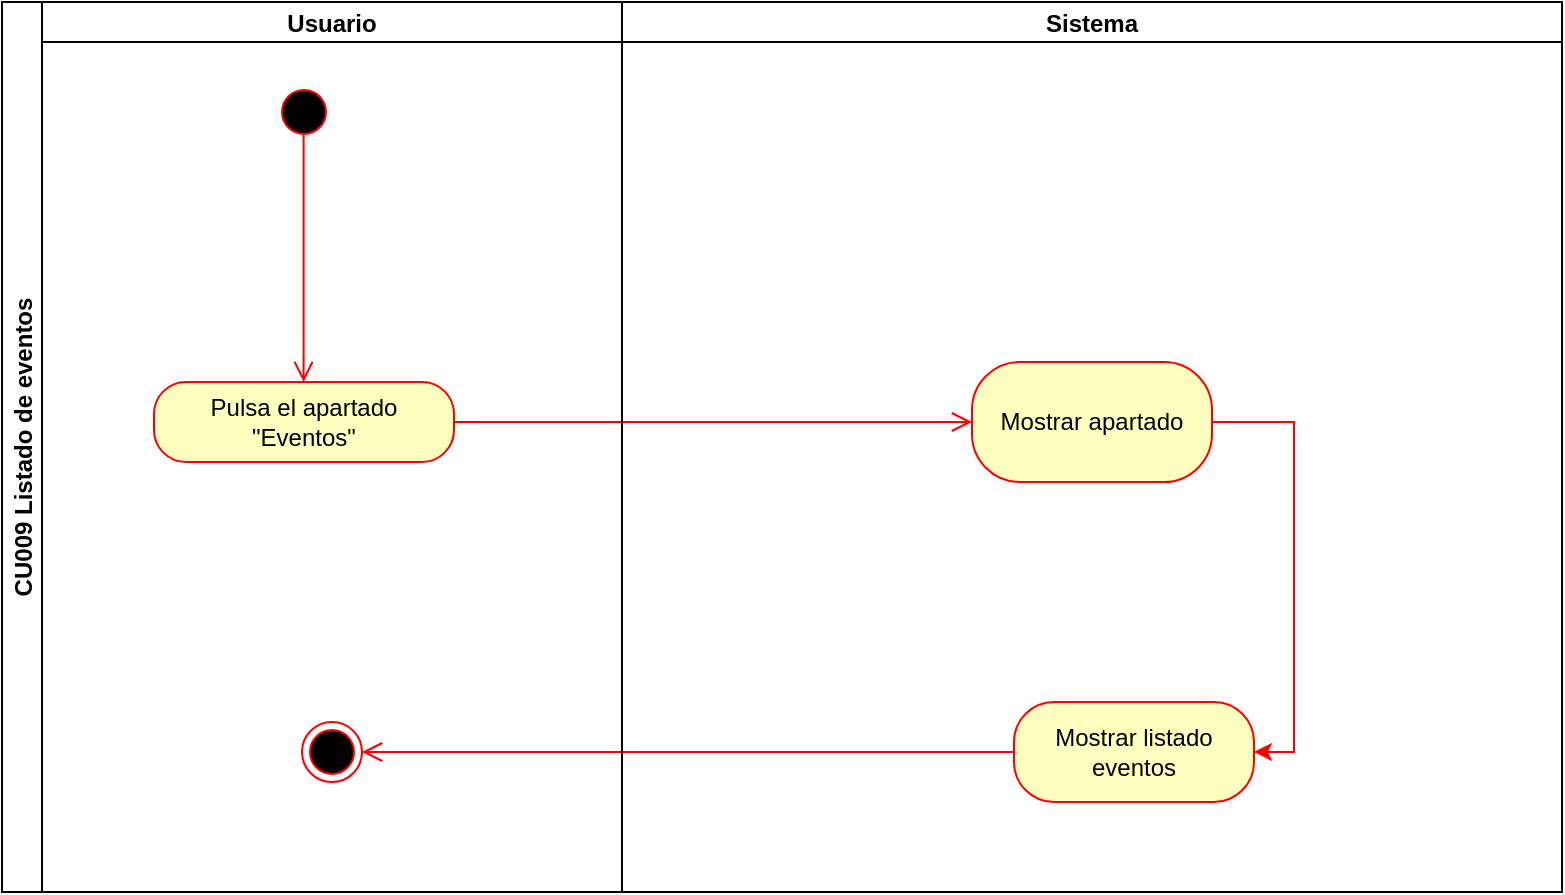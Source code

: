 <mxfile version="27.1.6">
  <diagram name="Página-1" id="NCMWjbvPReTygnXJZkeF">
    <mxGraphModel grid="1" page="1" gridSize="10" guides="1" tooltips="1" connect="1" arrows="1" fold="1" pageScale="1" pageWidth="827" pageHeight="1169" math="0" shadow="0">
      <root>
        <mxCell id="0" />
        <mxCell id="1" parent="0" />
        <mxCell id="Os0LBhJ-KNS1Nbwb58jq-2" value="CU009 Listado de eventos" style="swimlane;childLayout=stackLayout;resizeParent=1;resizeParentMax=0;startSize=20;horizontal=0;horizontalStack=1;" vertex="1" parent="1">
          <mxGeometry x="24" y="140" width="780" height="445" as="geometry">
            <mxRectangle x="200" y="80" width="40" height="50" as="alternateBounds" />
          </mxGeometry>
        </mxCell>
        <mxCell id="Os0LBhJ-KNS1Nbwb58jq-3" value="" style="edgeStyle=orthogonalEdgeStyle;html=1;verticalAlign=bottom;endArrow=open;endSize=8;strokeColor=#ff0000;rounded=0;entryX=0;entryY=0.5;entryDx=0;entryDy=0;" edge="1" parent="Os0LBhJ-KNS1Nbwb58jq-2" source="Os0LBhJ-KNS1Nbwb58jq-8" target="Os0LBhJ-KNS1Nbwb58jq-17">
          <mxGeometry relative="1" as="geometry">
            <mxPoint x="80" y="100" as="targetPoint" />
          </mxGeometry>
        </mxCell>
        <mxCell id="Os0LBhJ-KNS1Nbwb58jq-31" value="" style="edgeStyle=orthogonalEdgeStyle;html=1;verticalAlign=bottom;endArrow=open;endSize=8;strokeColor=#ff0000;rounded=0;entryX=1;entryY=0.5;entryDx=0;entryDy=0;exitX=0;exitY=0.5;exitDx=0;exitDy=0;" edge="1" parent="Os0LBhJ-KNS1Nbwb58jq-2" source="Os0LBhJ-KNS1Nbwb58jq-22" target="Os0LBhJ-KNS1Nbwb58jq-29">
          <mxGeometry relative="1" as="geometry">
            <mxPoint x="461" y="420" as="targetPoint" />
            <mxPoint x="461" y="360" as="sourcePoint" />
          </mxGeometry>
        </mxCell>
        <mxCell id="Os0LBhJ-KNS1Nbwb58jq-5" value="Usuario" style="swimlane;startSize=20;" vertex="1" parent="Os0LBhJ-KNS1Nbwb58jq-2">
          <mxGeometry x="20" width="290" height="445" as="geometry" />
        </mxCell>
        <mxCell id="Os0LBhJ-KNS1Nbwb58jq-8" value="Pulsa el apartado &quot;Eventos&quot;" style="rounded=1;whiteSpace=wrap;html=1;arcSize=40;fontColor=#000000;fillColor=#ffffc0;strokeColor=#ff0000;" vertex="1" parent="Os0LBhJ-KNS1Nbwb58jq-5">
          <mxGeometry x="56" y="190" width="150" height="40" as="geometry" />
        </mxCell>
        <mxCell id="Os0LBhJ-KNS1Nbwb58jq-9" value="" style="edgeStyle=orthogonalEdgeStyle;html=1;verticalAlign=bottom;endArrow=open;endSize=8;strokeColor=#ff0000;rounded=0;" edge="1" parent="Os0LBhJ-KNS1Nbwb58jq-5">
          <mxGeometry relative="1" as="geometry">
            <mxPoint x="130.8" y="190" as="targetPoint" />
            <mxPoint x="130.8" y="65" as="sourcePoint" />
            <Array as="points">
              <mxPoint x="130.8" y="65" />
            </Array>
          </mxGeometry>
        </mxCell>
        <mxCell id="Os0LBhJ-KNS1Nbwb58jq-29" value="" style="ellipse;html=1;shape=endState;fillColor=#000000;strokeColor=#ff0000;" vertex="1" parent="Os0LBhJ-KNS1Nbwb58jq-5">
          <mxGeometry x="130" y="360" width="30" height="30" as="geometry" />
        </mxCell>
        <mxCell id="Os0LBhJ-KNS1Nbwb58jq-33" value="" style="ellipse;html=1;shape=startState;fillColor=#000000;strokeColor=#ff0000;" vertex="1" parent="Os0LBhJ-KNS1Nbwb58jq-5">
          <mxGeometry x="116" y="40" width="30" height="30" as="geometry" />
        </mxCell>
        <mxCell id="Os0LBhJ-KNS1Nbwb58jq-16" value="Sistema" style="swimlane;startSize=20;" vertex="1" parent="Os0LBhJ-KNS1Nbwb58jq-2">
          <mxGeometry x="310" width="470" height="445" as="geometry">
            <mxRectangle x="310" width="40" height="720" as="alternateBounds" />
          </mxGeometry>
        </mxCell>
        <mxCell id="Os0LBhJ-KNS1Nbwb58jq-32" style="edgeStyle=orthogonalEdgeStyle;rounded=0;orthogonalLoop=1;jettySize=auto;html=1;exitX=1;exitY=0.5;exitDx=0;exitDy=0;entryX=1;entryY=0.5;entryDx=0;entryDy=0;strokeColor=light-dark(#ff0000, #ededed);" edge="1" parent="Os0LBhJ-KNS1Nbwb58jq-16" source="Os0LBhJ-KNS1Nbwb58jq-17" target="Os0LBhJ-KNS1Nbwb58jq-22">
          <mxGeometry relative="1" as="geometry" />
        </mxCell>
        <mxCell id="Os0LBhJ-KNS1Nbwb58jq-17" value="Mostrar apartado" style="rounded=1;whiteSpace=wrap;html=1;arcSize=40;fontColor=#000000;fillColor=#ffffc0;strokeColor=#ff0000;" vertex="1" parent="Os0LBhJ-KNS1Nbwb58jq-16">
          <mxGeometry x="175" y="180" width="120" height="60" as="geometry" />
        </mxCell>
        <mxCell id="Os0LBhJ-KNS1Nbwb58jq-21" style="edgeStyle=orthogonalEdgeStyle;rounded=0;orthogonalLoop=1;jettySize=auto;html=1;exitX=0.5;exitY=1;exitDx=0;exitDy=0;" edge="1" parent="Os0LBhJ-KNS1Nbwb58jq-16">
          <mxGeometry relative="1" as="geometry">
            <mxPoint x="86" y="360" as="sourcePoint" />
            <mxPoint x="86" y="360" as="targetPoint" />
          </mxGeometry>
        </mxCell>
        <mxCell id="Os0LBhJ-KNS1Nbwb58jq-22" value="Mostrar listado eventos" style="rounded=1;whiteSpace=wrap;html=1;arcSize=40;fontColor=#000000;fillColor=#ffffc0;strokeColor=#ff0000;" vertex="1" parent="Os0LBhJ-KNS1Nbwb58jq-16">
          <mxGeometry x="196" y="350" width="120" height="50" as="geometry" />
        </mxCell>
      </root>
    </mxGraphModel>
  </diagram>
</mxfile>
